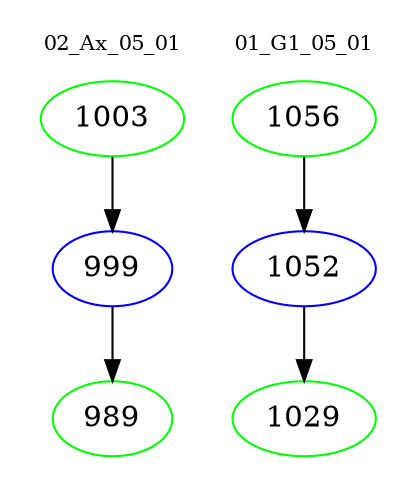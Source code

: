 digraph{
subgraph cluster_0 {
color = white
label = "02_Ax_05_01";
fontsize=10;
T0_1003 [label="1003", color="green"]
T0_1003 -> T0_999 [color="black"]
T0_999 [label="999", color="blue"]
T0_999 -> T0_989 [color="black"]
T0_989 [label="989", color="green"]
}
subgraph cluster_1 {
color = white
label = "01_G1_05_01";
fontsize=10;
T1_1056 [label="1056", color="green"]
T1_1056 -> T1_1052 [color="black"]
T1_1052 [label="1052", color="blue"]
T1_1052 -> T1_1029 [color="black"]
T1_1029 [label="1029", color="green"]
}
}
